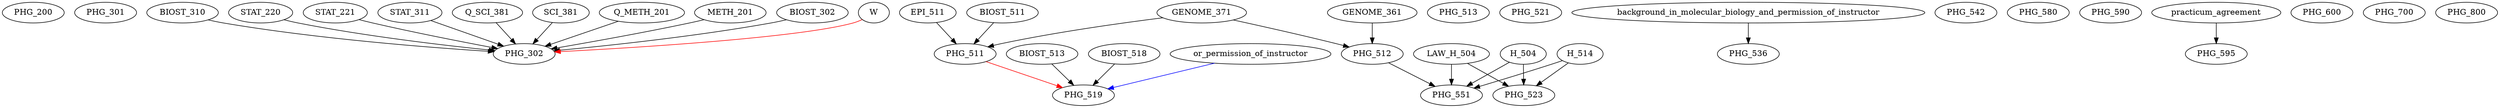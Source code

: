 digraph G {
    PHG_200;
    PHG_301;
    edge [color=black];
    BIOST_310 -> PHG_302;
    STAT_220 -> PHG_302;
    STAT_221 -> PHG_302;
    STAT_311 -> PHG_302;
    Q_SCI_381 -> PHG_302;
    SCI_381 -> PHG_302;
    Q_METH_201 -> PHG_302;
    METH_201 -> PHG_302;
    BIOST_302 -> PHG_302;
    edge [color=red];
    W -> PHG_302;
    edge [color=black];
    EPI_511 -> PHG_511;
    BIOST_511 -> PHG_511;
    GENOME_371 -> PHG_511;
    edge [color=black];
    GENOME_361 -> PHG_512;
    GENOME_371 -> PHG_512;
    PHG_513;
    edge [color=black];
    BIOST_513 -> PHG_519;
    BIOST_518 -> PHG_519;
    edge [color=red];
    PHG_511 -> PHG_519;
    edge [color=blue];
    or_permission_of_instructor -> PHG_519;
    PHG_521;
    edge [color=black];
    LAW_H_504 -> PHG_523;
    H_504 -> PHG_523;
    H_514 -> PHG_523;
    edge [color=black];
    background_in_molecular_biology_and_permission_of_instructor -> PHG_536;
    PHG_542;
    edge [color=black];
    LAW_H_504 -> PHG_551;
    H_504 -> PHG_551;
    H_514 -> PHG_551;
    PHG_512 -> PHG_551;
    PHG_580;
    PHG_590;
    edge [color=black];
    practicum_agreement -> PHG_595;
    PHG_600;
    PHG_700;
    PHG_800;
}
